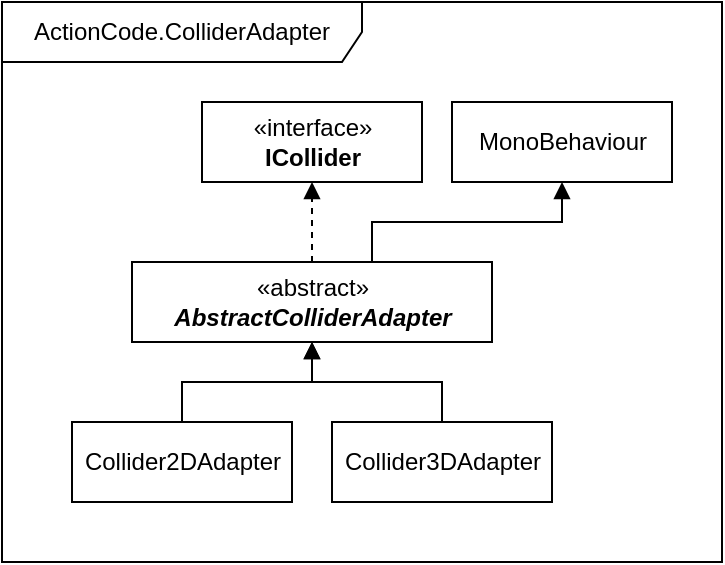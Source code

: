 <mxfile version="16.1.0" type="device"><diagram id="kpn72octXoFqmNqi7tN-" name="Page-1"><mxGraphModel dx="1185" dy="635" grid="1" gridSize="10" guides="1" tooltips="1" connect="1" arrows="1" fold="1" page="1" pageScale="1" pageWidth="850" pageHeight="1100" math="0" shadow="0"><root><mxCell id="0"/><mxCell id="1" parent="0"/><mxCell id="VWE41_EYi_ySNzhGyFAl-1" value="«interface»&lt;br&gt;&lt;b&gt;ICollider&lt;br&gt;&lt;/b&gt;" style="html=1;" parent="1" vertex="1"><mxGeometry x="140" y="90" width="110" height="40" as="geometry"/></mxCell><mxCell id="VWE41_EYi_ySNzhGyFAl-3" style="edgeStyle=orthogonalEdgeStyle;rounded=0;orthogonalLoop=1;jettySize=auto;html=1;entryX=0.5;entryY=1;entryDx=0;entryDy=0;dashed=1;endArrow=block;endFill=1;" parent="1" source="VWE41_EYi_ySNzhGyFAl-2" target="VWE41_EYi_ySNzhGyFAl-1" edge="1"><mxGeometry relative="1" as="geometry"/></mxCell><mxCell id="VWE41_EYi_ySNzhGyFAl-5" style="edgeStyle=orthogonalEdgeStyle;rounded=0;orthogonalLoop=1;jettySize=auto;html=1;endArrow=block;endFill=1;entryX=0.5;entryY=1;entryDx=0;entryDy=0;" parent="1" source="VWE41_EYi_ySNzhGyFAl-2" target="VWE41_EYi_ySNzhGyFAl-4" edge="1"><mxGeometry relative="1" as="geometry"><Array as="points"><mxPoint x="225" y="150"/><mxPoint x="320" y="150"/></Array></mxGeometry></mxCell><mxCell id="VWE41_EYi_ySNzhGyFAl-2" value="«abstract»&lt;br&gt;&lt;b&gt;&lt;i&gt;AbstractColliderAdapter&lt;/i&gt;&lt;/b&gt;" style="html=1;" parent="1" vertex="1"><mxGeometry x="105" y="170" width="180" height="40" as="geometry"/></mxCell><mxCell id="VWE41_EYi_ySNzhGyFAl-4" value="MonoBehaviour" style="html=1;" parent="1" vertex="1"><mxGeometry x="265" y="90" width="110" height="40" as="geometry"/></mxCell><mxCell id="VWE41_EYi_ySNzhGyFAl-8" style="edgeStyle=orthogonalEdgeStyle;rounded=0;orthogonalLoop=1;jettySize=auto;html=1;entryX=0.5;entryY=1;entryDx=0;entryDy=0;endArrow=block;endFill=1;" parent="1" source="VWE41_EYi_ySNzhGyFAl-6" target="VWE41_EYi_ySNzhGyFAl-2" edge="1"><mxGeometry relative="1" as="geometry"><Array as="points"><mxPoint x="130" y="230"/><mxPoint x="195" y="230"/></Array></mxGeometry></mxCell><mxCell id="VWE41_EYi_ySNzhGyFAl-6" value="Collider2DAdapter" style="html=1;" parent="1" vertex="1"><mxGeometry x="75" y="250" width="110" height="40" as="geometry"/></mxCell><mxCell id="VWE41_EYi_ySNzhGyFAl-9" style="edgeStyle=orthogonalEdgeStyle;rounded=0;orthogonalLoop=1;jettySize=auto;html=1;endArrow=block;endFill=1;entryX=0.5;entryY=1;entryDx=0;entryDy=0;" parent="1" source="VWE41_EYi_ySNzhGyFAl-7" target="VWE41_EYi_ySNzhGyFAl-2" edge="1"><mxGeometry relative="1" as="geometry"><mxPoint x="195" y="240" as="targetPoint"/><Array as="points"><mxPoint x="260" y="230"/><mxPoint x="195" y="230"/></Array></mxGeometry></mxCell><mxCell id="VWE41_EYi_ySNzhGyFAl-7" value="Collider3DAdapter" style="html=1;" parent="1" vertex="1"><mxGeometry x="205" y="250" width="110" height="40" as="geometry"/></mxCell><mxCell id="mCaOhGg6ke6-pxBZmgpo-3" value="ActionCode.ColliderAdapter" style="shape=umlFrame;whiteSpace=wrap;html=1;width=180;height=30;container=1;backgroundOutline=0;moveCells=1;" vertex="1" parent="1"><mxGeometry x="40" y="40" width="360" height="280" as="geometry"/></mxCell></root></mxGraphModel></diagram></mxfile>